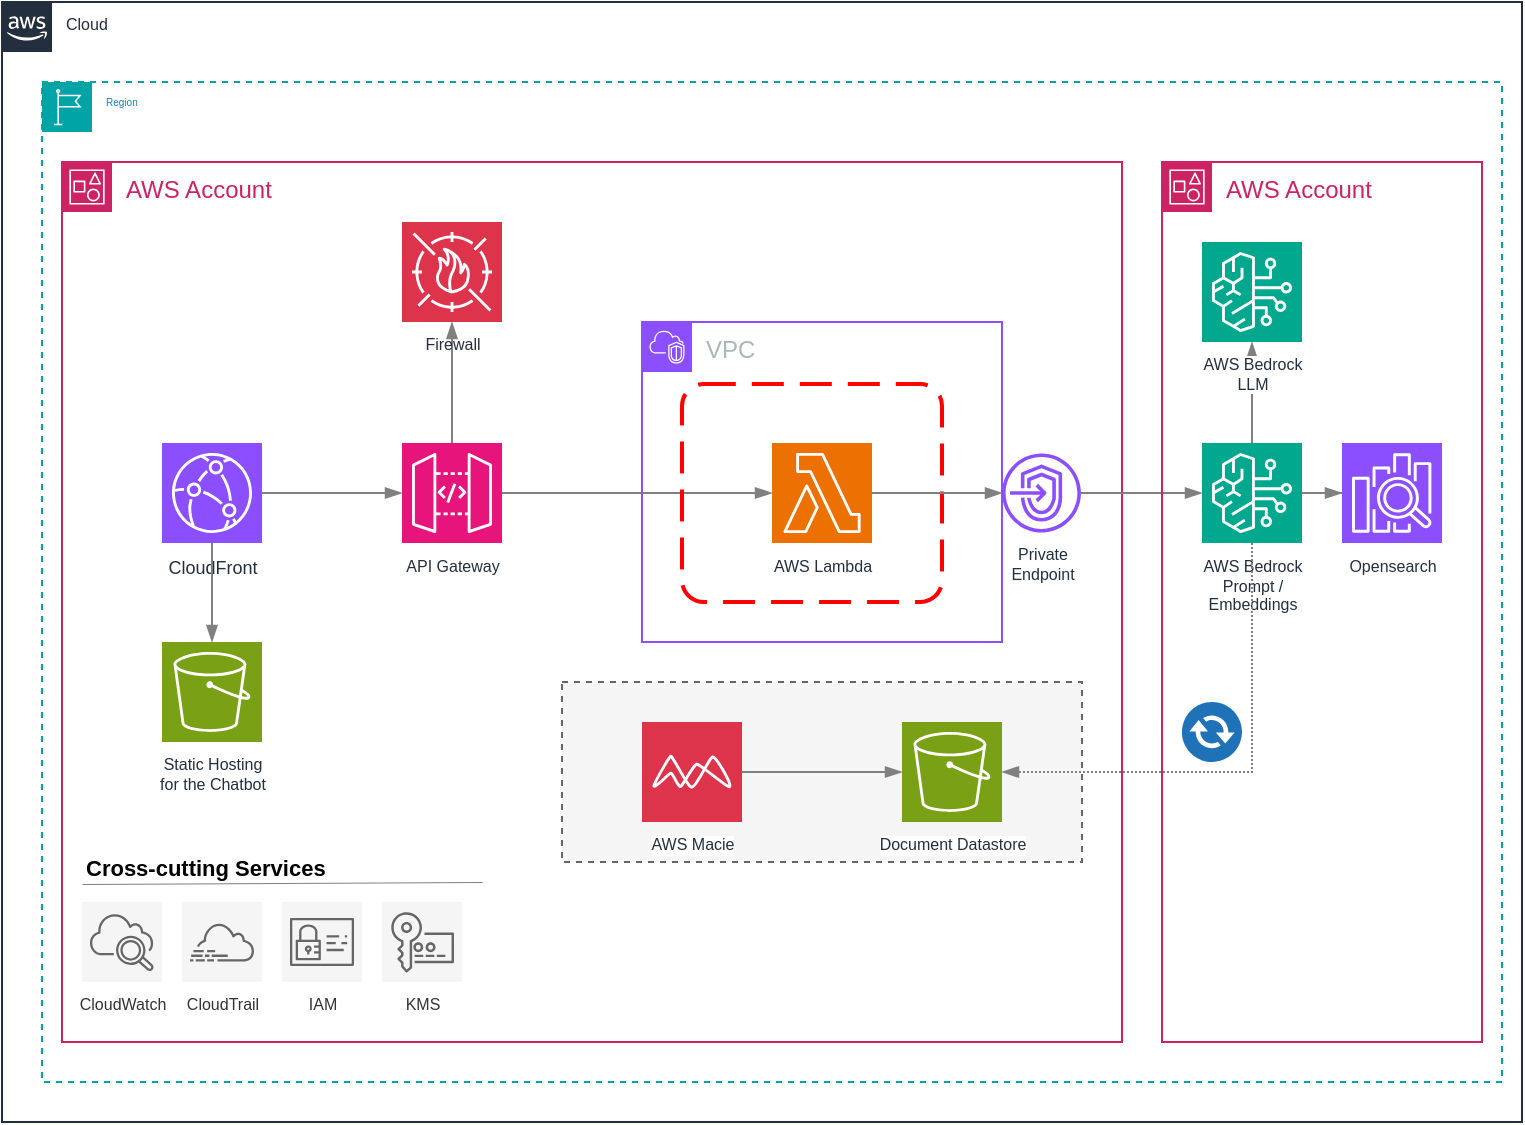 <mxfile version="24.2.0" type="github">
  <diagram name="Page-1" id="9R9QBcaIG3jDJkiYUd2G">
    <mxGraphModel dx="1990" dy="1204" grid="1" gridSize="10" guides="1" tooltips="1" connect="1" arrows="1" fold="1" page="1" pageScale="1" pageWidth="850" pageHeight="1100" math="0" shadow="0">
      <root>
        <mxCell id="0" />
        <mxCell id="1" parent="0" />
        <mxCell id="Pk0htFhTyhocqy62iQJ8-1" value="Cloud" style="points=[[0,0],[0.25,0],[0.5,0],[0.75,0],[1,0],[1,0.25],[1,0.5],[1,0.75],[1,1],[0.75,1],[0.5,1],[0.25,1],[0,1],[0,0.75],[0,0.5],[0,0.25]];outlineConnect=0;gradientColor=none;html=1;whiteSpace=wrap;fontSize=8;fontStyle=0;container=1;pointerEvents=0;collapsible=0;recursiveResize=0;shape=mxgraph.aws4.group;grIcon=mxgraph.aws4.group_aws_cloud_alt;strokeColor=#232F3E;fillColor=none;verticalAlign=top;align=left;spacingLeft=30;fontColor=#232F3E;dashed=0;" vertex="1" parent="1">
          <mxGeometry x="40" y="160" width="760" height="560" as="geometry" />
        </mxCell>
        <mxCell id="Pk0htFhTyhocqy62iQJ8-2" value="AWS Account" style="points=[[0,0],[0.25,0],[0.5,0],[0.75,0],[1,0],[1,0.25],[1,0.5],[1,0.75],[1,1],[0.75,1],[0.5,1],[0.25,1],[0,1],[0,0.75],[0,0.5],[0,0.25]];outlineConnect=0;gradientColor=none;html=1;whiteSpace=wrap;fontSize=12;fontStyle=0;container=1;pointerEvents=0;collapsible=0;recursiveResize=0;shape=mxgraph.aws4.group;grIcon=mxgraph.aws4.group_account;strokeColor=#CD2264;fillColor=none;verticalAlign=top;align=left;spacingLeft=30;fontColor=#CD2264;dashed=0;" vertex="1" parent="Pk0htFhTyhocqy62iQJ8-1">
          <mxGeometry x="30" y="80" width="530" height="440" as="geometry" />
        </mxCell>
        <mxCell id="Pk0htFhTyhocqy62iQJ8-3" value="Region" style="points=[[0,0],[0.25,0],[0.5,0],[0.75,0],[1,0],[1,0.25],[1,0.5],[1,0.75],[1,1],[0.75,1],[0.5,1],[0.25,1],[0,1],[0,0.75],[0,0.5],[0,0.25]];outlineConnect=0;gradientColor=none;html=1;whiteSpace=wrap;fontSize=5;fontStyle=0;container=1;pointerEvents=0;collapsible=0;recursiveResize=0;shape=mxgraph.aws4.group;grIcon=mxgraph.aws4.group_region;strokeColor=#00A4A6;fillColor=none;verticalAlign=top;align=left;spacingLeft=30;fontColor=#147EBA;dashed=1;" vertex="1" parent="Pk0htFhTyhocqy62iQJ8-1">
          <mxGeometry x="20" y="40" width="730" height="500" as="geometry" />
        </mxCell>
        <mxCell id="Pk0htFhTyhocqy62iQJ8-25" value="" style="rounded=1;whiteSpace=wrap;html=1;fontFamily=Helvetica;fontSize=11;fontColor=#333333;labelBackgroundColor=default;fillColor=#f5f5f5;strokeColor=#666666;dashed=1;arcSize=0;" vertex="1" parent="Pk0htFhTyhocqy62iQJ8-3">
          <mxGeometry x="260" y="300" width="260" height="90" as="geometry" />
        </mxCell>
        <mxCell id="Pk0htFhTyhocqy62iQJ8-6" style="edgeStyle=orthogonalEdgeStyle;rounded=0;orthogonalLoop=1;jettySize=auto;html=1;endArrow=blockThin;endFill=1;strokeColor=#808080;" edge="1" parent="Pk0htFhTyhocqy62iQJ8-3" source="Pk0htFhTyhocqy62iQJ8-4" target="Pk0htFhTyhocqy62iQJ8-5">
          <mxGeometry relative="1" as="geometry" />
        </mxCell>
        <mxCell id="Pk0htFhTyhocqy62iQJ8-4" value="CloudFront" style="sketch=0;points=[[0,0,0],[0.25,0,0],[0.5,0,0],[0.75,0,0],[1,0,0],[0,1,0],[0.25,1,0],[0.5,1,0],[0.75,1,0],[1,1,0],[0,0.25,0],[0,0.5,0],[0,0.75,0],[1,0.25,0],[1,0.5,0],[1,0.75,0]];outlineConnect=0;fontColor=#232F3E;fillColor=#8C4FFF;strokeColor=#ffffff;dashed=0;verticalLabelPosition=bottom;verticalAlign=top;align=center;html=1;fontSize=9;fontStyle=0;aspect=fixed;shape=mxgraph.aws4.resourceIcon;resIcon=mxgraph.aws4.cloudfront;" vertex="1" parent="Pk0htFhTyhocqy62iQJ8-3">
          <mxGeometry x="60" y="180.5" width="50" height="50" as="geometry" />
        </mxCell>
        <mxCell id="Pk0htFhTyhocqy62iQJ8-8" style="edgeStyle=orthogonalEdgeStyle;rounded=0;orthogonalLoop=1;jettySize=auto;html=1;strokeColor=#808080;align=center;verticalAlign=middle;fontFamily=Helvetica;fontSize=11;fontColor=default;labelBackgroundColor=default;endArrow=blockThin;endFill=1;" edge="1" parent="Pk0htFhTyhocqy62iQJ8-3" source="Pk0htFhTyhocqy62iQJ8-5" target="Pk0htFhTyhocqy62iQJ8-7">
          <mxGeometry relative="1" as="geometry" />
        </mxCell>
        <mxCell id="Pk0htFhTyhocqy62iQJ8-12" style="edgeStyle=orthogonalEdgeStyle;rounded=0;orthogonalLoop=1;jettySize=auto;html=1;strokeColor=#808080;align=center;verticalAlign=middle;fontFamily=Helvetica;fontSize=11;fontColor=default;labelBackgroundColor=default;endArrow=blockThin;endFill=1;" edge="1" parent="Pk0htFhTyhocqy62iQJ8-3" source="Pk0htFhTyhocqy62iQJ8-5" target="Pk0htFhTyhocqy62iQJ8-10">
          <mxGeometry relative="1" as="geometry" />
        </mxCell>
        <mxCell id="Pk0htFhTyhocqy62iQJ8-5" value="API Gateway" style="sketch=0;points=[[0,0,0],[0.25,0,0],[0.5,0,0],[0.75,0,0],[1,0,0],[0,1,0],[0.25,1,0],[0.5,1,0],[0.75,1,0],[1,1,0],[0,0.25,0],[0,0.5,0],[0,0.75,0],[1,0.25,0],[1,0.5,0],[1,0.75,0]];outlineConnect=0;fontColor=#232F3E;fillColor=#E7157B;strokeColor=#ffffff;dashed=0;verticalLabelPosition=bottom;verticalAlign=top;align=center;html=1;fontSize=8;fontStyle=0;aspect=fixed;shape=mxgraph.aws4.resourceIcon;resIcon=mxgraph.aws4.api_gateway;" vertex="1" parent="Pk0htFhTyhocqy62iQJ8-3">
          <mxGeometry x="180" y="180.5" width="50" height="50" as="geometry" />
        </mxCell>
        <mxCell id="Pk0htFhTyhocqy62iQJ8-7" value="Firewall" style="sketch=0;points=[[0,0,0],[0.25,0,0],[0.5,0,0],[0.75,0,0],[1,0,0],[0,1,0],[0.25,1,0],[0.5,1,0],[0.75,1,0],[1,1,0],[0,0.25,0],[0,0.5,0],[0,0.75,0],[1,0.25,0],[1,0.5,0],[1,0.75,0]];outlineConnect=0;fontColor=#232F3E;fillColor=#DD344C;strokeColor=#ffffff;dashed=0;verticalLabelPosition=bottom;verticalAlign=top;align=center;html=1;fontSize=8;fontStyle=0;aspect=fixed;shape=mxgraph.aws4.resourceIcon;resIcon=mxgraph.aws4.waf;" vertex="1" parent="Pk0htFhTyhocqy62iQJ8-3">
          <mxGeometry x="180" y="70" width="50" height="50" as="geometry" />
        </mxCell>
        <mxCell id="Pk0htFhTyhocqy62iQJ8-9" value="VPC" style="points=[[0,0],[0.25,0],[0.5,0],[0.75,0],[1,0],[1,0.25],[1,0.5],[1,0.75],[1,1],[0.75,1],[0.5,1],[0.25,1],[0,1],[0,0.75],[0,0.5],[0,0.25]];outlineConnect=0;gradientColor=none;html=1;whiteSpace=wrap;fontSize=12;fontStyle=0;container=1;pointerEvents=0;collapsible=0;recursiveResize=0;shape=mxgraph.aws4.group;grIcon=mxgraph.aws4.group_vpc2;strokeColor=#8C4FFF;fillColor=none;verticalAlign=top;align=left;spacingLeft=30;fontColor=#AAB7B8;dashed=0;fontFamily=Helvetica;labelBackgroundColor=default;" vertex="1" parent="Pk0htFhTyhocqy62iQJ8-3">
          <mxGeometry x="300" y="120" width="180" height="160" as="geometry" />
        </mxCell>
        <mxCell id="Pk0htFhTyhocqy62iQJ8-11" value="" style="rounded=1;arcSize=10;dashed=1;strokeColor=#ff0000;fillColor=none;gradientColor=none;dashPattern=8 4;strokeWidth=2;fontFamily=Helvetica;fontSize=11;fontColor=default;labelBackgroundColor=default;" vertex="1" parent="Pk0htFhTyhocqy62iQJ8-9">
          <mxGeometry x="20" y="31" width="130" height="109" as="geometry" />
        </mxCell>
        <mxCell id="Pk0htFhTyhocqy62iQJ8-10" value="AWS Lambda" style="sketch=0;points=[[0,0,0],[0.25,0,0],[0.5,0,0],[0.75,0,0],[1,0,0],[0,1,0],[0.25,1,0],[0.5,1,0],[0.75,1,0],[1,1,0],[0,0.25,0],[0,0.5,0],[0,0.75,0],[1,0.25,0],[1,0.5,0],[1,0.75,0]];outlineConnect=0;fontColor=#232F3E;fillColor=#ED7100;strokeColor=#ffffff;dashed=0;verticalLabelPosition=bottom;verticalAlign=top;align=center;html=1;fontSize=8;fontStyle=0;aspect=fixed;shape=mxgraph.aws4.resourceIcon;resIcon=mxgraph.aws4.lambda;fontFamily=Helvetica;labelBackgroundColor=default;" vertex="1" parent="Pk0htFhTyhocqy62iQJ8-9">
          <mxGeometry x="65" y="60.5" width="50" height="50" as="geometry" />
        </mxCell>
        <mxCell id="Pk0htFhTyhocqy62iQJ8-24" style="edgeStyle=orthogonalEdgeStyle;rounded=0;orthogonalLoop=1;jettySize=auto;html=1;strokeColor=#808080;align=center;verticalAlign=middle;fontFamily=Helvetica;fontSize=11;fontColor=default;labelBackgroundColor=default;endArrow=blockThin;endFill=1;" edge="1" parent="Pk0htFhTyhocqy62iQJ8-3" source="Pk0htFhTyhocqy62iQJ8-13" target="Pk0htFhTyhocqy62iQJ8-23">
          <mxGeometry relative="1" as="geometry" />
        </mxCell>
        <mxCell id="Pk0htFhTyhocqy62iQJ8-13" value="Private&lt;br style=&quot;font-size: 8px;&quot;&gt;Endpoint" style="sketch=0;outlineConnect=0;fontColor=#232F3E;gradientColor=none;fillColor=#8C4FFF;strokeColor=none;dashed=0;verticalLabelPosition=bottom;verticalAlign=top;align=center;html=1;fontSize=8;fontStyle=0;aspect=fixed;pointerEvents=1;shape=mxgraph.aws4.endpoints;fontFamily=Helvetica;labelBackgroundColor=default;" vertex="1" parent="Pk0htFhTyhocqy62iQJ8-3">
          <mxGeometry x="480" y="185.75" width="39.5" height="39.5" as="geometry" />
        </mxCell>
        <mxCell id="Pk0htFhTyhocqy62iQJ8-14" style="edgeStyle=orthogonalEdgeStyle;rounded=0;orthogonalLoop=1;jettySize=auto;html=1;strokeColor=#808080;align=center;verticalAlign=middle;fontFamily=Helvetica;fontSize=11;fontColor=default;labelBackgroundColor=default;endArrow=blockThin;endFill=1;" edge="1" parent="Pk0htFhTyhocqy62iQJ8-3" source="Pk0htFhTyhocqy62iQJ8-10" target="Pk0htFhTyhocqy62iQJ8-13">
          <mxGeometry relative="1" as="geometry" />
        </mxCell>
        <mxCell id="Pk0htFhTyhocqy62iQJ8-15" value="AWS Account" style="points=[[0,0],[0.25,0],[0.5,0],[0.75,0],[1,0],[1,0.25],[1,0.5],[1,0.75],[1,1],[0.75,1],[0.5,1],[0.25,1],[0,1],[0,0.75],[0,0.5],[0,0.25]];outlineConnect=0;gradientColor=none;html=1;whiteSpace=wrap;fontSize=12;fontStyle=0;container=1;pointerEvents=0;collapsible=0;recursiveResize=0;shape=mxgraph.aws4.group;grIcon=mxgraph.aws4.group_account;strokeColor=#CD2264;fillColor=none;verticalAlign=top;align=left;spacingLeft=30;fontColor=#CD2264;dashed=0;fontFamily=Helvetica;labelBackgroundColor=default;" vertex="1" parent="Pk0htFhTyhocqy62iQJ8-3">
          <mxGeometry x="560" y="40" width="160" height="440" as="geometry" />
        </mxCell>
        <mxCell id="Pk0htFhTyhocqy62iQJ8-36" style="edgeStyle=orthogonalEdgeStyle;rounded=0;orthogonalLoop=1;jettySize=auto;html=1;strokeColor=#808080;align=center;verticalAlign=middle;fontFamily=Helvetica;fontSize=11;fontColor=default;labelBackgroundColor=default;endArrow=blockThin;endFill=1;" edge="1" parent="Pk0htFhTyhocqy62iQJ8-15" source="Pk0htFhTyhocqy62iQJ8-23" target="Pk0htFhTyhocqy62iQJ8-35">
          <mxGeometry relative="1" as="geometry" />
        </mxCell>
        <mxCell id="Pk0htFhTyhocqy62iQJ8-23" value="AWS Bedrock&lt;br&gt;Prompt /&lt;br&gt;Embeddings" style="sketch=0;points=[[0,0,0],[0.25,0,0],[0.5,0,0],[0.75,0,0],[1,0,0],[0,1,0],[0.25,1,0],[0.5,1,0],[0.75,1,0],[1,1,0],[0,0.25,0],[0,0.5,0],[0,0.75,0],[1,0.25,0],[1,0.5,0],[1,0.75,0]];outlineConnect=0;fontColor=#232F3E;fillColor=#01A88D;strokeColor=#ffffff;dashed=0;verticalLabelPosition=bottom;verticalAlign=top;align=center;html=1;fontSize=8;fontStyle=0;aspect=fixed;shape=mxgraph.aws4.resourceIcon;resIcon=mxgraph.aws4.bedrock;fontFamily=Helvetica;labelBackgroundColor=default;" vertex="1" parent="Pk0htFhTyhocqy62iQJ8-15">
          <mxGeometry x="20" y="140.5" width="50" height="50" as="geometry" />
        </mxCell>
        <mxCell id="Pk0htFhTyhocqy62iQJ8-30" value="" style="sketch=0;pointerEvents=1;shadow=0;dashed=0;html=1;strokeColor=none;fillColor=#505050;labelPosition=center;verticalLabelPosition=bottom;verticalAlign=top;outlineConnect=0;align=center;shape=mxgraph.office.communications.exchange_active_sync;fillColor=#2072B8;fontFamily=Helvetica;fontSize=11;fontColor=default;labelBackgroundColor=default;" vertex="1" parent="Pk0htFhTyhocqy62iQJ8-15">
          <mxGeometry x="10" y="270" width="30" height="30" as="geometry" />
        </mxCell>
        <mxCell id="Pk0htFhTyhocqy62iQJ8-33" value="Opensearch" style="sketch=0;points=[[0,0,0],[0.25,0,0],[0.5,0,0],[0.75,0,0],[1,0,0],[0,1,0],[0.25,1,0],[0.5,1,0],[0.75,1,0],[1,1,0],[0,0.25,0],[0,0.5,0],[0,0.75,0],[1,0.25,0],[1,0.5,0],[1,0.75,0]];outlineConnect=0;fontColor=#232F3E;fillColor=#8C4FFF;strokeColor=#ffffff;dashed=0;verticalLabelPosition=bottom;verticalAlign=top;align=center;html=1;fontSize=8;fontStyle=0;aspect=fixed;shape=mxgraph.aws4.resourceIcon;resIcon=mxgraph.aws4.elasticsearch_service;fontFamily=Helvetica;labelBackgroundColor=default;" vertex="1" parent="Pk0htFhTyhocqy62iQJ8-15">
          <mxGeometry x="90" y="140.5" width="50" height="50" as="geometry" />
        </mxCell>
        <mxCell id="Pk0htFhTyhocqy62iQJ8-34" style="edgeStyle=orthogonalEdgeStyle;rounded=0;orthogonalLoop=1;jettySize=auto;html=1;entryX=0;entryY=0.5;entryDx=0;entryDy=0;entryPerimeter=0;strokeColor=#808080;align=center;verticalAlign=middle;fontFamily=Helvetica;fontSize=11;fontColor=default;labelBackgroundColor=default;endArrow=blockThin;endFill=1;" edge="1" parent="Pk0htFhTyhocqy62iQJ8-15" source="Pk0htFhTyhocqy62iQJ8-23" target="Pk0htFhTyhocqy62iQJ8-33">
          <mxGeometry relative="1" as="geometry" />
        </mxCell>
        <mxCell id="Pk0htFhTyhocqy62iQJ8-35" value="AWS Bedrock&lt;br&gt;LLM" style="sketch=0;points=[[0,0,0],[0.25,0,0],[0.5,0,0],[0.75,0,0],[1,0,0],[0,1,0],[0.25,1,0],[0.5,1,0],[0.75,1,0],[1,1,0],[0,0.25,0],[0,0.5,0],[0,0.75,0],[1,0.25,0],[1,0.5,0],[1,0.75,0]];outlineConnect=0;fontColor=#232F3E;fillColor=#01A88D;strokeColor=#ffffff;dashed=0;verticalLabelPosition=bottom;verticalAlign=top;align=center;html=1;fontSize=8;fontStyle=0;aspect=fixed;shape=mxgraph.aws4.resourceIcon;resIcon=mxgraph.aws4.bedrock;fontFamily=Helvetica;labelBackgroundColor=default;" vertex="1" parent="Pk0htFhTyhocqy62iQJ8-15">
          <mxGeometry x="20" y="40" width="50" height="50" as="geometry" />
        </mxCell>
        <mxCell id="Pk0htFhTyhocqy62iQJ8-16" value="Static Hosting&lt;div style=&quot;font-size: 8px;&quot;&gt;for the Chatbot&lt;/div&gt;" style="sketch=0;points=[[0,0,0],[0.25,0,0],[0.5,0,0],[0.75,0,0],[1,0,0],[0,1,0],[0.25,1,0],[0.5,1,0],[0.75,1,0],[1,1,0],[0,0.25,0],[0,0.5,0],[0,0.75,0],[1,0.25,0],[1,0.5,0],[1,0.75,0]];outlineConnect=0;fontColor=#232F3E;fillColor=#7AA116;strokeColor=#ffffff;dashed=0;verticalLabelPosition=bottom;verticalAlign=top;align=center;html=1;fontSize=8;fontStyle=0;aspect=fixed;shape=mxgraph.aws4.resourceIcon;resIcon=mxgraph.aws4.s3;fontFamily=Helvetica;labelBackgroundColor=default;" vertex="1" parent="Pk0htFhTyhocqy62iQJ8-3">
          <mxGeometry x="60" y="280" width="50" height="50" as="geometry" />
        </mxCell>
        <mxCell id="Pk0htFhTyhocqy62iQJ8-17" style="edgeStyle=orthogonalEdgeStyle;rounded=0;orthogonalLoop=1;jettySize=auto;html=1;entryX=0.5;entryY=0;entryDx=0;entryDy=0;entryPerimeter=0;strokeColor=#808080;align=center;verticalAlign=middle;fontFamily=Helvetica;fontSize=11;fontColor=default;labelBackgroundColor=default;endArrow=blockThin;endFill=1;" edge="1" parent="Pk0htFhTyhocqy62iQJ8-3" source="Pk0htFhTyhocqy62iQJ8-4" target="Pk0htFhTyhocqy62iQJ8-16">
          <mxGeometry relative="1" as="geometry" />
        </mxCell>
        <mxCell id="Pk0htFhTyhocqy62iQJ8-18" value="Document Datastore" style="sketch=0;points=[[0,0,0],[0.25,0,0],[0.5,0,0],[0.75,0,0],[1,0,0],[0,1,0],[0.25,1,0],[0.5,1,0],[0.75,1,0],[1,1,0],[0,0.25,0],[0,0.5,0],[0,0.75,0],[1,0.25,0],[1,0.5,0],[1,0.75,0]];outlineConnect=0;fontColor=#232F3E;fillColor=#7AA116;strokeColor=#ffffff;dashed=0;verticalLabelPosition=bottom;verticalAlign=top;align=center;html=1;fontSize=8;fontStyle=0;aspect=fixed;shape=mxgraph.aws4.resourceIcon;resIcon=mxgraph.aws4.s3;fontFamily=Helvetica;labelBackgroundColor=default;" vertex="1" parent="Pk0htFhTyhocqy62iQJ8-3">
          <mxGeometry x="430" y="320" width="50" height="50" as="geometry" />
        </mxCell>
        <mxCell id="Pk0htFhTyhocqy62iQJ8-26" style="edgeStyle=orthogonalEdgeStyle;rounded=0;orthogonalLoop=1;jettySize=auto;html=1;strokeColor=#808080;align=center;verticalAlign=middle;fontFamily=Helvetica;fontSize=11;fontColor=default;labelBackgroundColor=default;endArrow=blockThin;endFill=1;" edge="1" parent="Pk0htFhTyhocqy62iQJ8-3" source="Pk0htFhTyhocqy62iQJ8-21" target="Pk0htFhTyhocqy62iQJ8-18">
          <mxGeometry relative="1" as="geometry" />
        </mxCell>
        <mxCell id="Pk0htFhTyhocqy62iQJ8-21" value="AWS Macie" style="sketch=0;points=[[0,0,0],[0.25,0,0],[0.5,0,0],[0.75,0,0],[1,0,0],[0,1,0],[0.25,1,0],[0.5,1,0],[0.75,1,0],[1,1,0],[0,0.25,0],[0,0.5,0],[0,0.75,0],[1,0.25,0],[1,0.5,0],[1,0.75,0]];outlineConnect=0;fontColor=#232F3E;fillColor=#DD344C;strokeColor=#ffffff;dashed=0;verticalLabelPosition=bottom;verticalAlign=top;align=center;html=1;fontSize=8;fontStyle=0;aspect=fixed;shape=mxgraph.aws4.resourceIcon;resIcon=mxgraph.aws4.macie;fontFamily=Helvetica;labelBackgroundColor=default;" vertex="1" parent="Pk0htFhTyhocqy62iQJ8-3">
          <mxGeometry x="300" y="320" width="50" height="50" as="geometry" />
        </mxCell>
        <mxCell id="Pk0htFhTyhocqy62iQJ8-27" style="edgeStyle=orthogonalEdgeStyle;rounded=0;orthogonalLoop=1;jettySize=auto;html=1;strokeColor=#808080;align=center;verticalAlign=middle;fontFamily=Helvetica;fontSize=11;fontColor=default;labelBackgroundColor=default;endArrow=blockThin;endFill=1;dashed=1;dashPattern=1 1;" edge="1" parent="Pk0htFhTyhocqy62iQJ8-3" source="Pk0htFhTyhocqy62iQJ8-23" target="Pk0htFhTyhocqy62iQJ8-18">
          <mxGeometry relative="1" as="geometry">
            <Array as="points">
              <mxPoint x="605" y="345" />
            </Array>
          </mxGeometry>
        </mxCell>
        <mxCell id="Pk0htFhTyhocqy62iQJ8-43" value="CloudTrail" style="sketch=0;points=[[0,0,0],[0.25,0,0],[0.5,0,0],[0.75,0,0],[1,0,0],[0,1,0],[0.25,1,0],[0.5,1,0],[0.75,1,0],[1,1,0],[0,0.25,0],[0,0.5,0],[0,0.75,0],[1,0.25,0],[1,0.5,0],[1,0.75,0]];points=[[0,0,0],[0.25,0,0],[0.5,0,0],[0.75,0,0],[1,0,0],[0,1,0],[0.25,1,0],[0.5,1,0],[0.75,1,0],[1,1,0],[0,0.25,0],[0,0.5,0],[0,0.75,0],[1,0.25,0],[1,0.5,0],[1,0.75,0]];outlineConnect=0;fontColor=#333333;fillColor=#f5f5f5;strokeColor=#666666;dashed=0;verticalLabelPosition=bottom;verticalAlign=top;align=center;html=1;fontSize=8;fontStyle=0;aspect=fixed;shape=mxgraph.aws4.resourceIcon;resIcon=mxgraph.aws4.cloudtrail;fontFamily=Helvetica;labelBackgroundColor=default;" vertex="1" parent="Pk0htFhTyhocqy62iQJ8-3">
          <mxGeometry x="70" y="410" width="40" height="40" as="geometry" />
        </mxCell>
        <mxCell id="Pk0htFhTyhocqy62iQJ8-44" value="CloudWatch" style="sketch=0;points=[[0,0,0],[0.25,0,0],[0.5,0,0],[0.75,0,0],[1,0,0],[0,1,0],[0.25,1,0],[0.5,1,0],[0.75,1,0],[1,1,0],[0,0.25,0],[0,0.5,0],[0,0.75,0],[1,0.25,0],[1,0.5,0],[1,0.75,0]];points=[[0,0,0],[0.25,0,0],[0.5,0,0],[0.75,0,0],[1,0,0],[0,1,0],[0.25,1,0],[0.5,1,0],[0.75,1,0],[1,1,0],[0,0.25,0],[0,0.5,0],[0,0.75,0],[1,0.25,0],[1,0.5,0],[1,0.75,0]];outlineConnect=0;fontColor=#333333;fillColor=#f5f5f5;strokeColor=#666666;dashed=0;verticalLabelPosition=bottom;verticalAlign=top;align=center;html=1;fontSize=8;fontStyle=0;aspect=fixed;shape=mxgraph.aws4.resourceIcon;resIcon=mxgraph.aws4.cloudwatch_2;fontFamily=Helvetica;labelBackgroundColor=default;" vertex="1" parent="Pk0htFhTyhocqy62iQJ8-3">
          <mxGeometry x="20" y="410" width="40" height="40" as="geometry" />
        </mxCell>
        <mxCell id="Pk0htFhTyhocqy62iQJ8-45" value="KMS" style="sketch=0;points=[[0,0,0],[0.25,0,0],[0.5,0,0],[0.75,0,0],[1,0,0],[0,1,0],[0.25,1,0],[0.5,1,0],[0.75,1,0],[1,1,0],[0,0.25,0],[0,0.5,0],[0,0.75,0],[1,0.25,0],[1,0.5,0],[1,0.75,0]];outlineConnect=0;fontColor=#333333;fillColor=#f5f5f5;strokeColor=#666666;dashed=0;verticalLabelPosition=bottom;verticalAlign=top;align=center;html=1;fontSize=8;fontStyle=0;aspect=fixed;shape=mxgraph.aws4.resourceIcon;resIcon=mxgraph.aws4.key_management_service;fontFamily=Helvetica;labelBackgroundColor=default;" vertex="1" parent="Pk0htFhTyhocqy62iQJ8-3">
          <mxGeometry x="170" y="410" width="40" height="40" as="geometry" />
        </mxCell>
        <mxCell id="Pk0htFhTyhocqy62iQJ8-47" value="Cross-cutting Services" style="text;html=1;align=left;verticalAlign=middle;resizable=0;points=[];autosize=1;strokeColor=none;fillColor=none;fontFamily=Helvetica;fontSize=11;fontColor=default;labelBackgroundColor=default;fontStyle=1" vertex="1" parent="Pk0htFhTyhocqy62iQJ8-3">
          <mxGeometry x="20" y="378" width="130" height="30" as="geometry" />
        </mxCell>
        <mxCell id="Pk0htFhTyhocqy62iQJ8-51" value="IAM" style="sketch=0;points=[[0,0,0],[0.25,0,0],[0.5,0,0],[0.75,0,0],[1,0,0],[0,1,0],[0.25,1,0],[0.5,1,0],[0.75,1,0],[1,1,0],[0,0.25,0],[0,0.5,0],[0,0.75,0],[1,0.25,0],[1,0.5,0],[1,0.75,0]];outlineConnect=0;fontColor=#333333;fillColor=#f5f5f5;strokeColor=#666666;dashed=0;verticalLabelPosition=bottom;verticalAlign=top;align=center;html=1;fontSize=8;fontStyle=0;aspect=fixed;shape=mxgraph.aws4.resourceIcon;resIcon=mxgraph.aws4.identity_and_access_management;fontFamily=Helvetica;labelBackgroundColor=default;" vertex="1" parent="Pk0htFhTyhocqy62iQJ8-3">
          <mxGeometry x="120" y="410" width="40" height="40" as="geometry" />
        </mxCell>
        <mxCell id="Pk0htFhTyhocqy62iQJ8-50" value="" style="endArrow=none;html=1;rounded=0;strokeColor=#808080;align=center;verticalAlign=middle;fontFamily=Helvetica;fontSize=11;fontColor=default;labelBackgroundColor=default;strokeWidth=0.5;" edge="1" parent="Pk0htFhTyhocqy62iQJ8-3">
          <mxGeometry width="50" height="50" relative="1" as="geometry">
            <mxPoint x="20" y="401" as="sourcePoint" />
            <mxPoint x="220" y="400" as="targetPoint" />
          </mxGeometry>
        </mxCell>
      </root>
    </mxGraphModel>
  </diagram>
</mxfile>
